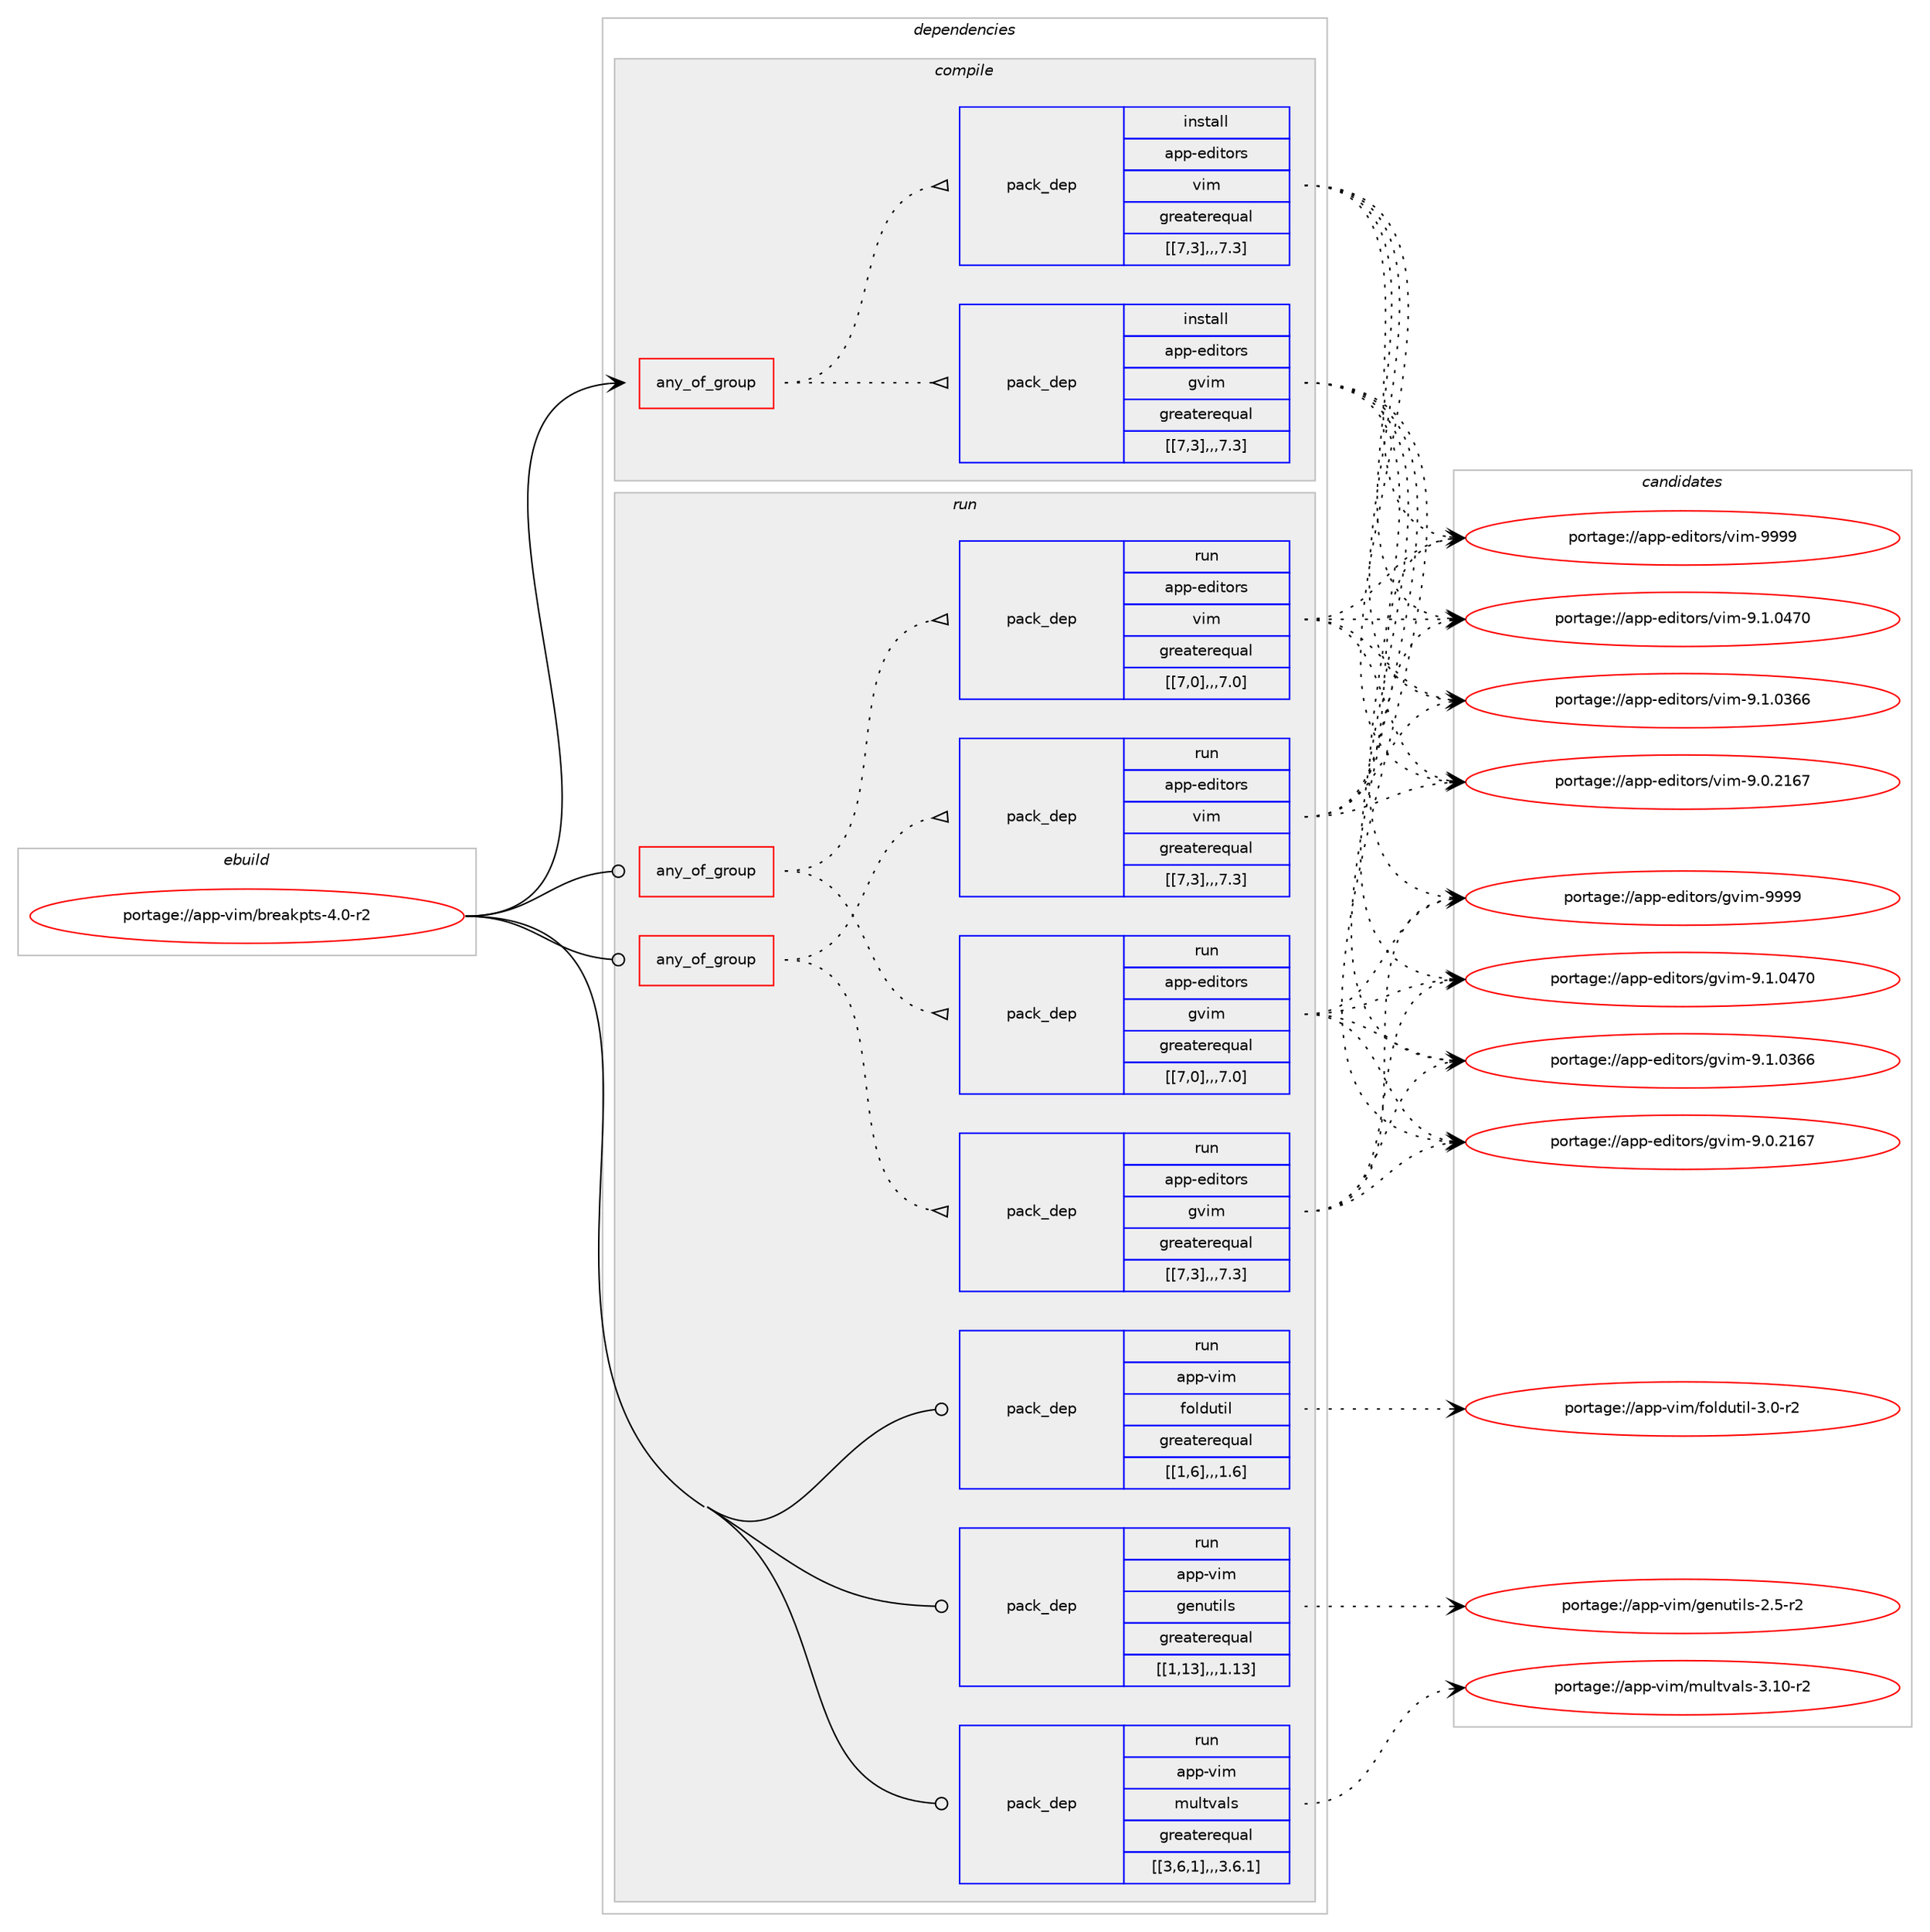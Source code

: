 digraph prolog {

# *************
# Graph options
# *************

newrank=true;
concentrate=true;
compound=true;
graph [rankdir=LR,fontname=Helvetica,fontsize=10,ranksep=1.5];#, ranksep=2.5, nodesep=0.2];
edge  [arrowhead=vee];
node  [fontname=Helvetica,fontsize=10];

# **********
# The ebuild
# **********

subgraph cluster_leftcol {
color=gray;
label=<<i>ebuild</i>>;
id [label="portage://app-vim/breakpts-4.0-r2", color=red, width=4, href="../app-vim/breakpts-4.0-r2.svg"];
}

# ****************
# The dependencies
# ****************

subgraph cluster_midcol {
color=gray;
label=<<i>dependencies</i>>;
subgraph cluster_compile {
fillcolor="#eeeeee";
style=filled;
label=<<i>compile</i>>;
subgraph any478 {
dependency61074 [label=<<TABLE BORDER="0" CELLBORDER="1" CELLSPACING="0" CELLPADDING="4"><TR><TD CELLPADDING="10">any_of_group</TD></TR></TABLE>>, shape=none, color=red];subgraph pack44080 {
dependency61075 [label=<<TABLE BORDER="0" CELLBORDER="1" CELLSPACING="0" CELLPADDING="4" WIDTH="220"><TR><TD ROWSPAN="6" CELLPADDING="30">pack_dep</TD></TR><TR><TD WIDTH="110">install</TD></TR><TR><TD>app-editors</TD></TR><TR><TD>vim</TD></TR><TR><TD>greaterequal</TD></TR><TR><TD>[[7,3],,,7.3]</TD></TR></TABLE>>, shape=none, color=blue];
}
dependency61074:e -> dependency61075:w [weight=20,style="dotted",arrowhead="oinv"];
subgraph pack44081 {
dependency61076 [label=<<TABLE BORDER="0" CELLBORDER="1" CELLSPACING="0" CELLPADDING="4" WIDTH="220"><TR><TD ROWSPAN="6" CELLPADDING="30">pack_dep</TD></TR><TR><TD WIDTH="110">install</TD></TR><TR><TD>app-editors</TD></TR><TR><TD>gvim</TD></TR><TR><TD>greaterequal</TD></TR><TR><TD>[[7,3],,,7.3]</TD></TR></TABLE>>, shape=none, color=blue];
}
dependency61074:e -> dependency61076:w [weight=20,style="dotted",arrowhead="oinv"];
}
id:e -> dependency61074:w [weight=20,style="solid",arrowhead="vee"];
}
subgraph cluster_compileandrun {
fillcolor="#eeeeee";
style=filled;
label=<<i>compile and run</i>>;
}
subgraph cluster_run {
fillcolor="#eeeeee";
style=filled;
label=<<i>run</i>>;
subgraph any479 {
dependency61077 [label=<<TABLE BORDER="0" CELLBORDER="1" CELLSPACING="0" CELLPADDING="4"><TR><TD CELLPADDING="10">any_of_group</TD></TR></TABLE>>, shape=none, color=red];subgraph pack44082 {
dependency61078 [label=<<TABLE BORDER="0" CELLBORDER="1" CELLSPACING="0" CELLPADDING="4" WIDTH="220"><TR><TD ROWSPAN="6" CELLPADDING="30">pack_dep</TD></TR><TR><TD WIDTH="110">run</TD></TR><TR><TD>app-editors</TD></TR><TR><TD>vim</TD></TR><TR><TD>greaterequal</TD></TR><TR><TD>[[7,0],,,7.0]</TD></TR></TABLE>>, shape=none, color=blue];
}
dependency61077:e -> dependency61078:w [weight=20,style="dotted",arrowhead="oinv"];
subgraph pack44083 {
dependency61079 [label=<<TABLE BORDER="0" CELLBORDER="1" CELLSPACING="0" CELLPADDING="4" WIDTH="220"><TR><TD ROWSPAN="6" CELLPADDING="30">pack_dep</TD></TR><TR><TD WIDTH="110">run</TD></TR><TR><TD>app-editors</TD></TR><TR><TD>gvim</TD></TR><TR><TD>greaterequal</TD></TR><TR><TD>[[7,0],,,7.0]</TD></TR></TABLE>>, shape=none, color=blue];
}
dependency61077:e -> dependency61079:w [weight=20,style="dotted",arrowhead="oinv"];
}
id:e -> dependency61077:w [weight=20,style="solid",arrowhead="odot"];
subgraph any480 {
dependency61080 [label=<<TABLE BORDER="0" CELLBORDER="1" CELLSPACING="0" CELLPADDING="4"><TR><TD CELLPADDING="10">any_of_group</TD></TR></TABLE>>, shape=none, color=red];subgraph pack44084 {
dependency61081 [label=<<TABLE BORDER="0" CELLBORDER="1" CELLSPACING="0" CELLPADDING="4" WIDTH="220"><TR><TD ROWSPAN="6" CELLPADDING="30">pack_dep</TD></TR><TR><TD WIDTH="110">run</TD></TR><TR><TD>app-editors</TD></TR><TR><TD>vim</TD></TR><TR><TD>greaterequal</TD></TR><TR><TD>[[7,3],,,7.3]</TD></TR></TABLE>>, shape=none, color=blue];
}
dependency61080:e -> dependency61081:w [weight=20,style="dotted",arrowhead="oinv"];
subgraph pack44085 {
dependency61082 [label=<<TABLE BORDER="0" CELLBORDER="1" CELLSPACING="0" CELLPADDING="4" WIDTH="220"><TR><TD ROWSPAN="6" CELLPADDING="30">pack_dep</TD></TR><TR><TD WIDTH="110">run</TD></TR><TR><TD>app-editors</TD></TR><TR><TD>gvim</TD></TR><TR><TD>greaterequal</TD></TR><TR><TD>[[7,3],,,7.3]</TD></TR></TABLE>>, shape=none, color=blue];
}
dependency61080:e -> dependency61082:w [weight=20,style="dotted",arrowhead="oinv"];
}
id:e -> dependency61080:w [weight=20,style="solid",arrowhead="odot"];
subgraph pack44086 {
dependency61083 [label=<<TABLE BORDER="0" CELLBORDER="1" CELLSPACING="0" CELLPADDING="4" WIDTH="220"><TR><TD ROWSPAN="6" CELLPADDING="30">pack_dep</TD></TR><TR><TD WIDTH="110">run</TD></TR><TR><TD>app-vim</TD></TR><TR><TD>foldutil</TD></TR><TR><TD>greaterequal</TD></TR><TR><TD>[[1,6],,,1.6]</TD></TR></TABLE>>, shape=none, color=blue];
}
id:e -> dependency61083:w [weight=20,style="solid",arrowhead="odot"];
subgraph pack44087 {
dependency61084 [label=<<TABLE BORDER="0" CELLBORDER="1" CELLSPACING="0" CELLPADDING="4" WIDTH="220"><TR><TD ROWSPAN="6" CELLPADDING="30">pack_dep</TD></TR><TR><TD WIDTH="110">run</TD></TR><TR><TD>app-vim</TD></TR><TR><TD>genutils</TD></TR><TR><TD>greaterequal</TD></TR><TR><TD>[[1,13],,,1.13]</TD></TR></TABLE>>, shape=none, color=blue];
}
id:e -> dependency61084:w [weight=20,style="solid",arrowhead="odot"];
subgraph pack44088 {
dependency61085 [label=<<TABLE BORDER="0" CELLBORDER="1" CELLSPACING="0" CELLPADDING="4" WIDTH="220"><TR><TD ROWSPAN="6" CELLPADDING="30">pack_dep</TD></TR><TR><TD WIDTH="110">run</TD></TR><TR><TD>app-vim</TD></TR><TR><TD>multvals</TD></TR><TR><TD>greaterequal</TD></TR><TR><TD>[[3,6,1],,,3.6.1]</TD></TR></TABLE>>, shape=none, color=blue];
}
id:e -> dependency61085:w [weight=20,style="solid",arrowhead="odot"];
}
}

# **************
# The candidates
# **************

subgraph cluster_choices {
rank=same;
color=gray;
label=<<i>candidates</i>>;

subgraph choice44080 {
color=black;
nodesep=1;
choice9711211245101100105116111114115471181051094557575757 [label="portage://app-editors/vim-9999", color=red, width=4,href="../app-editors/vim-9999.svg"];
choice971121124510110010511611111411547118105109455746494648525548 [label="portage://app-editors/vim-9.1.0470", color=red, width=4,href="../app-editors/vim-9.1.0470.svg"];
choice971121124510110010511611111411547118105109455746494648515454 [label="portage://app-editors/vim-9.1.0366", color=red, width=4,href="../app-editors/vim-9.1.0366.svg"];
choice971121124510110010511611111411547118105109455746484650495455 [label="portage://app-editors/vim-9.0.2167", color=red, width=4,href="../app-editors/vim-9.0.2167.svg"];
dependency61075:e -> choice9711211245101100105116111114115471181051094557575757:w [style=dotted,weight="100"];
dependency61075:e -> choice971121124510110010511611111411547118105109455746494648525548:w [style=dotted,weight="100"];
dependency61075:e -> choice971121124510110010511611111411547118105109455746494648515454:w [style=dotted,weight="100"];
dependency61075:e -> choice971121124510110010511611111411547118105109455746484650495455:w [style=dotted,weight="100"];
}
subgraph choice44081 {
color=black;
nodesep=1;
choice9711211245101100105116111114115471031181051094557575757 [label="portage://app-editors/gvim-9999", color=red, width=4,href="../app-editors/gvim-9999.svg"];
choice971121124510110010511611111411547103118105109455746494648525548 [label="portage://app-editors/gvim-9.1.0470", color=red, width=4,href="../app-editors/gvim-9.1.0470.svg"];
choice971121124510110010511611111411547103118105109455746494648515454 [label="portage://app-editors/gvim-9.1.0366", color=red, width=4,href="../app-editors/gvim-9.1.0366.svg"];
choice971121124510110010511611111411547103118105109455746484650495455 [label="portage://app-editors/gvim-9.0.2167", color=red, width=4,href="../app-editors/gvim-9.0.2167.svg"];
dependency61076:e -> choice9711211245101100105116111114115471031181051094557575757:w [style=dotted,weight="100"];
dependency61076:e -> choice971121124510110010511611111411547103118105109455746494648525548:w [style=dotted,weight="100"];
dependency61076:e -> choice971121124510110010511611111411547103118105109455746494648515454:w [style=dotted,weight="100"];
dependency61076:e -> choice971121124510110010511611111411547103118105109455746484650495455:w [style=dotted,weight="100"];
}
subgraph choice44082 {
color=black;
nodesep=1;
choice9711211245101100105116111114115471181051094557575757 [label="portage://app-editors/vim-9999", color=red, width=4,href="../app-editors/vim-9999.svg"];
choice971121124510110010511611111411547118105109455746494648525548 [label="portage://app-editors/vim-9.1.0470", color=red, width=4,href="../app-editors/vim-9.1.0470.svg"];
choice971121124510110010511611111411547118105109455746494648515454 [label="portage://app-editors/vim-9.1.0366", color=red, width=4,href="../app-editors/vim-9.1.0366.svg"];
choice971121124510110010511611111411547118105109455746484650495455 [label="portage://app-editors/vim-9.0.2167", color=red, width=4,href="../app-editors/vim-9.0.2167.svg"];
dependency61078:e -> choice9711211245101100105116111114115471181051094557575757:w [style=dotted,weight="100"];
dependency61078:e -> choice971121124510110010511611111411547118105109455746494648525548:w [style=dotted,weight="100"];
dependency61078:e -> choice971121124510110010511611111411547118105109455746494648515454:w [style=dotted,weight="100"];
dependency61078:e -> choice971121124510110010511611111411547118105109455746484650495455:w [style=dotted,weight="100"];
}
subgraph choice44083 {
color=black;
nodesep=1;
choice9711211245101100105116111114115471031181051094557575757 [label="portage://app-editors/gvim-9999", color=red, width=4,href="../app-editors/gvim-9999.svg"];
choice971121124510110010511611111411547103118105109455746494648525548 [label="portage://app-editors/gvim-9.1.0470", color=red, width=4,href="../app-editors/gvim-9.1.0470.svg"];
choice971121124510110010511611111411547103118105109455746494648515454 [label="portage://app-editors/gvim-9.1.0366", color=red, width=4,href="../app-editors/gvim-9.1.0366.svg"];
choice971121124510110010511611111411547103118105109455746484650495455 [label="portage://app-editors/gvim-9.0.2167", color=red, width=4,href="../app-editors/gvim-9.0.2167.svg"];
dependency61079:e -> choice9711211245101100105116111114115471031181051094557575757:w [style=dotted,weight="100"];
dependency61079:e -> choice971121124510110010511611111411547103118105109455746494648525548:w [style=dotted,weight="100"];
dependency61079:e -> choice971121124510110010511611111411547103118105109455746494648515454:w [style=dotted,weight="100"];
dependency61079:e -> choice971121124510110010511611111411547103118105109455746484650495455:w [style=dotted,weight="100"];
}
subgraph choice44084 {
color=black;
nodesep=1;
choice9711211245101100105116111114115471181051094557575757 [label="portage://app-editors/vim-9999", color=red, width=4,href="../app-editors/vim-9999.svg"];
choice971121124510110010511611111411547118105109455746494648525548 [label="portage://app-editors/vim-9.1.0470", color=red, width=4,href="../app-editors/vim-9.1.0470.svg"];
choice971121124510110010511611111411547118105109455746494648515454 [label="portage://app-editors/vim-9.1.0366", color=red, width=4,href="../app-editors/vim-9.1.0366.svg"];
choice971121124510110010511611111411547118105109455746484650495455 [label="portage://app-editors/vim-9.0.2167", color=red, width=4,href="../app-editors/vim-9.0.2167.svg"];
dependency61081:e -> choice9711211245101100105116111114115471181051094557575757:w [style=dotted,weight="100"];
dependency61081:e -> choice971121124510110010511611111411547118105109455746494648525548:w [style=dotted,weight="100"];
dependency61081:e -> choice971121124510110010511611111411547118105109455746494648515454:w [style=dotted,weight="100"];
dependency61081:e -> choice971121124510110010511611111411547118105109455746484650495455:w [style=dotted,weight="100"];
}
subgraph choice44085 {
color=black;
nodesep=1;
choice9711211245101100105116111114115471031181051094557575757 [label="portage://app-editors/gvim-9999", color=red, width=4,href="../app-editors/gvim-9999.svg"];
choice971121124510110010511611111411547103118105109455746494648525548 [label="portage://app-editors/gvim-9.1.0470", color=red, width=4,href="../app-editors/gvim-9.1.0470.svg"];
choice971121124510110010511611111411547103118105109455746494648515454 [label="portage://app-editors/gvim-9.1.0366", color=red, width=4,href="../app-editors/gvim-9.1.0366.svg"];
choice971121124510110010511611111411547103118105109455746484650495455 [label="portage://app-editors/gvim-9.0.2167", color=red, width=4,href="../app-editors/gvim-9.0.2167.svg"];
dependency61082:e -> choice9711211245101100105116111114115471031181051094557575757:w [style=dotted,weight="100"];
dependency61082:e -> choice971121124510110010511611111411547103118105109455746494648525548:w [style=dotted,weight="100"];
dependency61082:e -> choice971121124510110010511611111411547103118105109455746494648515454:w [style=dotted,weight="100"];
dependency61082:e -> choice971121124510110010511611111411547103118105109455746484650495455:w [style=dotted,weight="100"];
}
subgraph choice44086 {
color=black;
nodesep=1;
choice971121124511810510947102111108100117116105108455146484511450 [label="portage://app-vim/foldutil-3.0-r2", color=red, width=4,href="../app-vim/foldutil-3.0-r2.svg"];
dependency61083:e -> choice971121124511810510947102111108100117116105108455146484511450:w [style=dotted,weight="100"];
}
subgraph choice44087 {
color=black;
nodesep=1;
choice971121124511810510947103101110117116105108115455046534511450 [label="portage://app-vim/genutils-2.5-r2", color=red, width=4,href="../app-vim/genutils-2.5-r2.svg"];
dependency61084:e -> choice971121124511810510947103101110117116105108115455046534511450:w [style=dotted,weight="100"];
}
subgraph choice44088 {
color=black;
nodesep=1;
choice9711211245118105109471091171081161189710811545514649484511450 [label="portage://app-vim/multvals-3.10-r2", color=red, width=4,href="../app-vim/multvals-3.10-r2.svg"];
dependency61085:e -> choice9711211245118105109471091171081161189710811545514649484511450:w [style=dotted,weight="100"];
}
}

}
